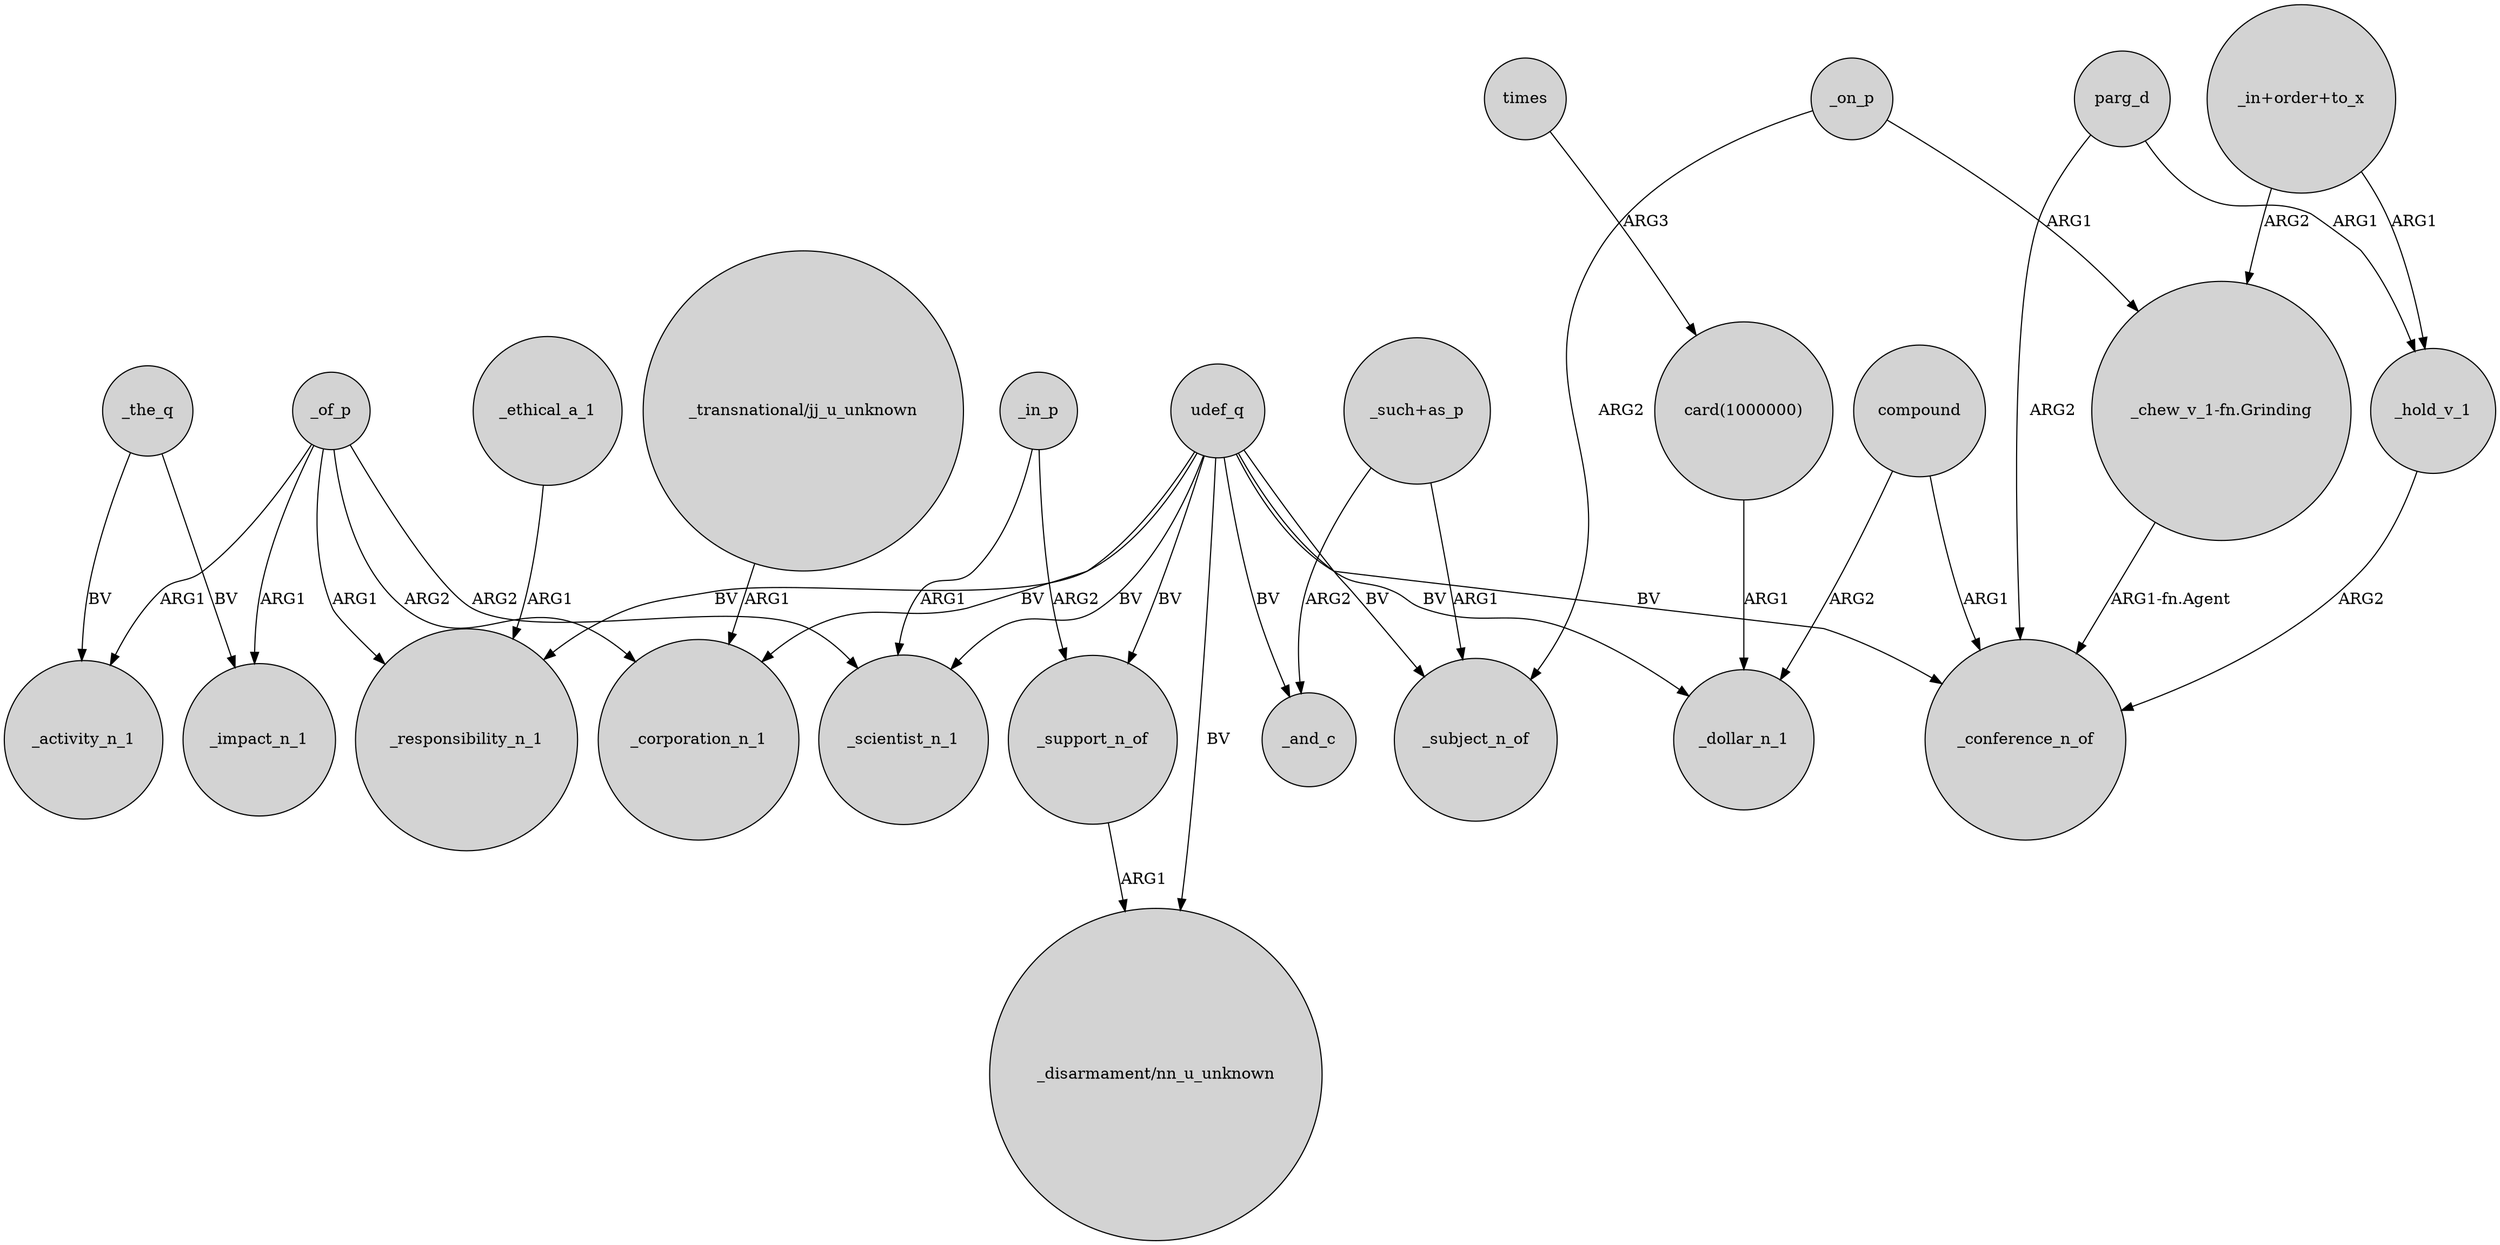 digraph {
	node [shape=circle style=filled]
	udef_q -> _responsibility_n_1 [label=BV]
	"card(1000000)" -> _dollar_n_1 [label=ARG1]
	parg_d -> _conference_n_of [label=ARG2]
	_the_q -> _impact_n_1 [label=BV]
	compound -> _conference_n_of [label=ARG1]
	udef_q -> _conference_n_of [label=BV]
	_hold_v_1 -> _conference_n_of [label=ARG2]
	"_in+order+to_x" -> "_chew_v_1-fn.Grinding" [label=ARG2]
	_ethical_a_1 -> _responsibility_n_1 [label=ARG1]
	"_chew_v_1-fn.Grinding" -> _conference_n_of [label="ARG1-fn.Agent"]
	"_in+order+to_x" -> _hold_v_1 [label=ARG1]
	parg_d -> _hold_v_1 [label=ARG1]
	_on_p -> _subject_n_of [label=ARG2]
	_of_p -> _corporation_n_1 [label=ARG2]
	_of_p -> _activity_n_1 [label=ARG1]
	udef_q -> _corporation_n_1 [label=BV]
	"_such+as_p" -> _and_c [label=ARG2]
	udef_q -> _subject_n_of [label=BV]
	_in_p -> _scientist_n_1 [label=ARG1]
	"_transnational/jj_u_unknown" -> _corporation_n_1 [label=ARG1]
	_of_p -> _impact_n_1 [label=ARG1]
	times -> "card(1000000)" [label=ARG3]
	udef_q -> "_disarmament/nn_u_unknown" [label=BV]
	_support_n_of -> "_disarmament/nn_u_unknown" [label=ARG1]
	_of_p -> _responsibility_n_1 [label=ARG1]
	_in_p -> _support_n_of [label=ARG2]
	udef_q -> _support_n_of [label=BV]
	udef_q -> _scientist_n_1 [label=BV]
	"_such+as_p" -> _subject_n_of [label=ARG1]
	compound -> _dollar_n_1 [label=ARG2]
	udef_q -> _and_c [label=BV]
	_of_p -> _scientist_n_1 [label=ARG2]
	_on_p -> "_chew_v_1-fn.Grinding" [label=ARG1]
	udef_q -> _dollar_n_1 [label=BV]
	_the_q -> _activity_n_1 [label=BV]
}
